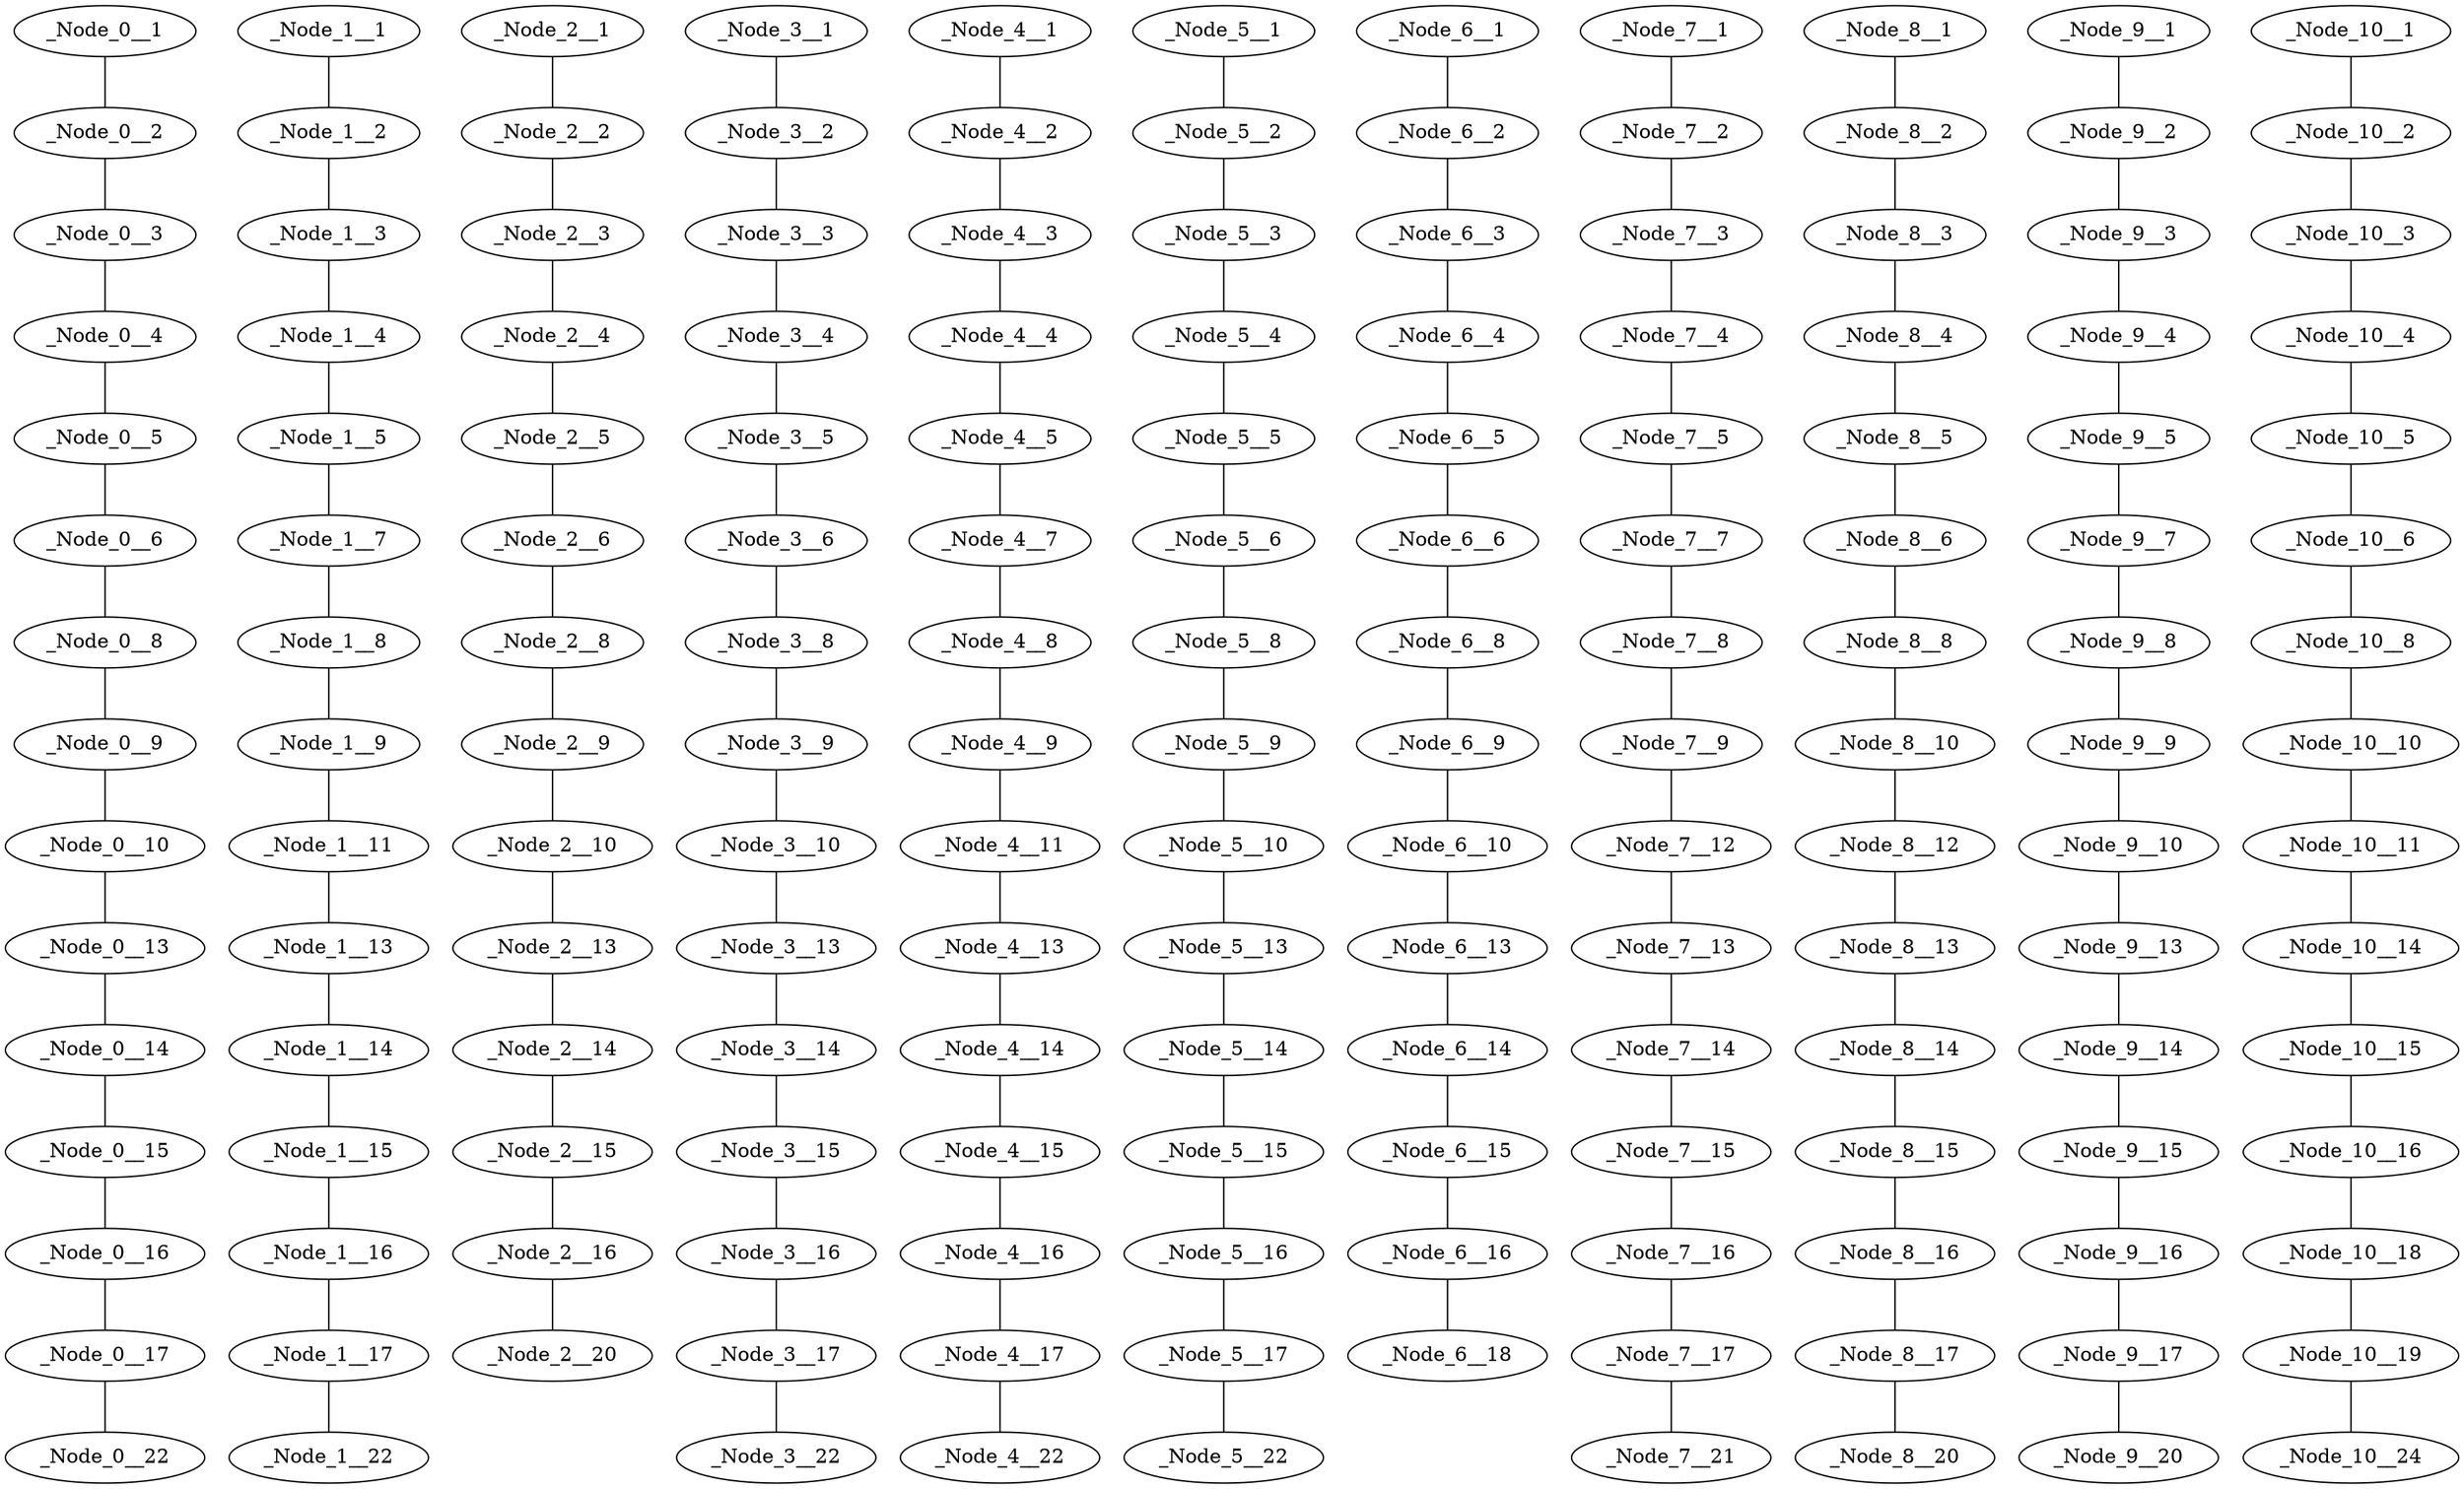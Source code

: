 // Longest block Chain
graph {
	_Node_0__1
	_Node_0__2
	_Node_0__1 -- _Node_0__2
	_Node_0__3
	_Node_0__2 -- _Node_0__3
	_Node_0__4
	_Node_0__3 -- _Node_0__4
	_Node_0__5
	_Node_0__4 -- _Node_0__5
	_Node_0__6
	_Node_0__5 -- _Node_0__6
	_Node_0__8
	_Node_0__6 -- _Node_0__8
	_Node_0__9
	_Node_0__8 -- _Node_0__9
	_Node_0__10
	_Node_0__9 -- _Node_0__10
	_Node_0__13
	_Node_0__10 -- _Node_0__13
	_Node_0__14
	_Node_0__13 -- _Node_0__14
	_Node_0__15
	_Node_0__14 -- _Node_0__15
	_Node_0__16
	_Node_0__15 -- _Node_0__16
	_Node_0__17
	_Node_0__16 -- _Node_0__17
	_Node_0__22
	_Node_0__17 -- _Node_0__22
	_Node_1__1
	_Node_1__2
	_Node_1__1 -- _Node_1__2
	_Node_1__3
	_Node_1__2 -- _Node_1__3
	_Node_1__4
	_Node_1__3 -- _Node_1__4
	_Node_1__5
	_Node_1__4 -- _Node_1__5
	_Node_1__7
	_Node_1__5 -- _Node_1__7
	_Node_1__8
	_Node_1__7 -- _Node_1__8
	_Node_1__9
	_Node_1__8 -- _Node_1__9
	_Node_1__11
	_Node_1__9 -- _Node_1__11
	_Node_1__13
	_Node_1__11 -- _Node_1__13
	_Node_1__14
	_Node_1__13 -- _Node_1__14
	_Node_1__15
	_Node_1__14 -- _Node_1__15
	_Node_1__16
	_Node_1__15 -- _Node_1__16
	_Node_1__17
	_Node_1__16 -- _Node_1__17
	_Node_1__22
	_Node_1__17 -- _Node_1__22
	_Node_2__1
	_Node_2__2
	_Node_2__1 -- _Node_2__2
	_Node_2__3
	_Node_2__2 -- _Node_2__3
	_Node_2__4
	_Node_2__3 -- _Node_2__4
	_Node_2__5
	_Node_2__4 -- _Node_2__5
	_Node_2__6
	_Node_2__5 -- _Node_2__6
	_Node_2__8
	_Node_2__6 -- _Node_2__8
	_Node_2__9
	_Node_2__8 -- _Node_2__9
	_Node_2__10
	_Node_2__9 -- _Node_2__10
	_Node_2__13
	_Node_2__10 -- _Node_2__13
	_Node_2__14
	_Node_2__13 -- _Node_2__14
	_Node_2__15
	_Node_2__14 -- _Node_2__15
	_Node_2__16
	_Node_2__15 -- _Node_2__16
	_Node_2__20
	_Node_2__16 -- _Node_2__20
	_Node_3__1
	_Node_3__2
	_Node_3__1 -- _Node_3__2
	_Node_3__3
	_Node_3__2 -- _Node_3__3
	_Node_3__4
	_Node_3__3 -- _Node_3__4
	_Node_3__5
	_Node_3__4 -- _Node_3__5
	_Node_3__6
	_Node_3__5 -- _Node_3__6
	_Node_3__8
	_Node_3__6 -- _Node_3__8
	_Node_3__9
	_Node_3__8 -- _Node_3__9
	_Node_3__10
	_Node_3__9 -- _Node_3__10
	_Node_3__13
	_Node_3__10 -- _Node_3__13
	_Node_3__14
	_Node_3__13 -- _Node_3__14
	_Node_3__15
	_Node_3__14 -- _Node_3__15
	_Node_3__16
	_Node_3__15 -- _Node_3__16
	_Node_3__17
	_Node_3__16 -- _Node_3__17
	_Node_3__22
	_Node_3__17 -- _Node_3__22
	_Node_4__1
	_Node_4__2
	_Node_4__1 -- _Node_4__2
	_Node_4__3
	_Node_4__2 -- _Node_4__3
	_Node_4__4
	_Node_4__3 -- _Node_4__4
	_Node_4__5
	_Node_4__4 -- _Node_4__5
	_Node_4__7
	_Node_4__5 -- _Node_4__7
	_Node_4__8
	_Node_4__7 -- _Node_4__8
	_Node_4__9
	_Node_4__8 -- _Node_4__9
	_Node_4__11
	_Node_4__9 -- _Node_4__11
	_Node_4__13
	_Node_4__11 -- _Node_4__13
	_Node_4__14
	_Node_4__13 -- _Node_4__14
	_Node_4__15
	_Node_4__14 -- _Node_4__15
	_Node_4__16
	_Node_4__15 -- _Node_4__16
	_Node_4__17
	_Node_4__16 -- _Node_4__17
	_Node_4__22
	_Node_4__17 -- _Node_4__22
	_Node_5__1
	_Node_5__2
	_Node_5__1 -- _Node_5__2
	_Node_5__3
	_Node_5__2 -- _Node_5__3
	_Node_5__4
	_Node_5__3 -- _Node_5__4
	_Node_5__5
	_Node_5__4 -- _Node_5__5
	_Node_5__6
	_Node_5__5 -- _Node_5__6
	_Node_5__8
	_Node_5__6 -- _Node_5__8
	_Node_5__9
	_Node_5__8 -- _Node_5__9
	_Node_5__10
	_Node_5__9 -- _Node_5__10
	_Node_5__13
	_Node_5__10 -- _Node_5__13
	_Node_5__14
	_Node_5__13 -- _Node_5__14
	_Node_5__15
	_Node_5__14 -- _Node_5__15
	_Node_5__16
	_Node_5__15 -- _Node_5__16
	_Node_5__17
	_Node_5__16 -- _Node_5__17
	_Node_5__22
	_Node_5__17 -- _Node_5__22
	_Node_6__1
	_Node_6__2
	_Node_6__1 -- _Node_6__2
	_Node_6__3
	_Node_6__2 -- _Node_6__3
	_Node_6__4
	_Node_6__3 -- _Node_6__4
	_Node_6__5
	_Node_6__4 -- _Node_6__5
	_Node_6__6
	_Node_6__5 -- _Node_6__6
	_Node_6__8
	_Node_6__6 -- _Node_6__8
	_Node_6__9
	_Node_6__8 -- _Node_6__9
	_Node_6__10
	_Node_6__9 -- _Node_6__10
	_Node_6__13
	_Node_6__10 -- _Node_6__13
	_Node_6__14
	_Node_6__13 -- _Node_6__14
	_Node_6__15
	_Node_6__14 -- _Node_6__15
	_Node_6__16
	_Node_6__15 -- _Node_6__16
	_Node_6__18
	_Node_6__16 -- _Node_6__18
	_Node_7__1
	_Node_7__2
	_Node_7__1 -- _Node_7__2
	_Node_7__3
	_Node_7__2 -- _Node_7__3
	_Node_7__4
	_Node_7__3 -- _Node_7__4
	_Node_7__5
	_Node_7__4 -- _Node_7__5
	_Node_7__7
	_Node_7__5 -- _Node_7__7
	_Node_7__8
	_Node_7__7 -- _Node_7__8
	_Node_7__9
	_Node_7__8 -- _Node_7__9
	_Node_7__12
	_Node_7__9 -- _Node_7__12
	_Node_7__13
	_Node_7__12 -- _Node_7__13
	_Node_7__14
	_Node_7__13 -- _Node_7__14
	_Node_7__15
	_Node_7__14 -- _Node_7__15
	_Node_7__16
	_Node_7__15 -- _Node_7__16
	_Node_7__17
	_Node_7__16 -- _Node_7__17
	_Node_7__21
	_Node_7__17 -- _Node_7__21
	_Node_8__1
	_Node_8__2
	_Node_8__1 -- _Node_8__2
	_Node_8__3
	_Node_8__2 -- _Node_8__3
	_Node_8__4
	_Node_8__3 -- _Node_8__4
	_Node_8__5
	_Node_8__4 -- _Node_8__5
	_Node_8__6
	_Node_8__5 -- _Node_8__6
	_Node_8__8
	_Node_8__6 -- _Node_8__8
	_Node_8__10
	_Node_8__8 -- _Node_8__10
	_Node_8__12
	_Node_8__10 -- _Node_8__12
	_Node_8__13
	_Node_8__12 -- _Node_8__13
	_Node_8__14
	_Node_8__13 -- _Node_8__14
	_Node_8__15
	_Node_8__14 -- _Node_8__15
	_Node_8__16
	_Node_8__15 -- _Node_8__16
	_Node_8__17
	_Node_8__16 -- _Node_8__17
	_Node_8__20
	_Node_8__17 -- _Node_8__20
	_Node_9__1
	_Node_9__2
	_Node_9__1 -- _Node_9__2
	_Node_9__3
	_Node_9__2 -- _Node_9__3
	_Node_9__4
	_Node_9__3 -- _Node_9__4
	_Node_9__5
	_Node_9__4 -- _Node_9__5
	_Node_9__7
	_Node_9__5 -- _Node_9__7
	_Node_9__8
	_Node_9__7 -- _Node_9__8
	_Node_9__9
	_Node_9__8 -- _Node_9__9
	_Node_9__10
	_Node_9__9 -- _Node_9__10
	_Node_9__13
	_Node_9__10 -- _Node_9__13
	_Node_9__14
	_Node_9__13 -- _Node_9__14
	_Node_9__15
	_Node_9__14 -- _Node_9__15
	_Node_9__16
	_Node_9__15 -- _Node_9__16
	_Node_9__17
	_Node_9__16 -- _Node_9__17
	_Node_9__20
	_Node_9__17 -- _Node_9__20
	_Node_10__1
	_Node_10__2
	_Node_10__1 -- _Node_10__2
	_Node_10__3
	_Node_10__2 -- _Node_10__3
	_Node_10__4
	_Node_10__3 -- _Node_10__4
	_Node_10__5
	_Node_10__4 -- _Node_10__5
	_Node_10__6
	_Node_10__5 -- _Node_10__6
	_Node_10__8
	_Node_10__6 -- _Node_10__8
	_Node_10__10
	_Node_10__8 -- _Node_10__10
	_Node_10__11
	_Node_10__10 -- _Node_10__11
	_Node_10__14
	_Node_10__11 -- _Node_10__14
	_Node_10__15
	_Node_10__14 -- _Node_10__15
	_Node_10__16
	_Node_10__15 -- _Node_10__16
	_Node_10__18
	_Node_10__16 -- _Node_10__18
	_Node_10__19
	_Node_10__18 -- _Node_10__19
	_Node_10__24
	_Node_10__19 -- _Node_10__24
}
